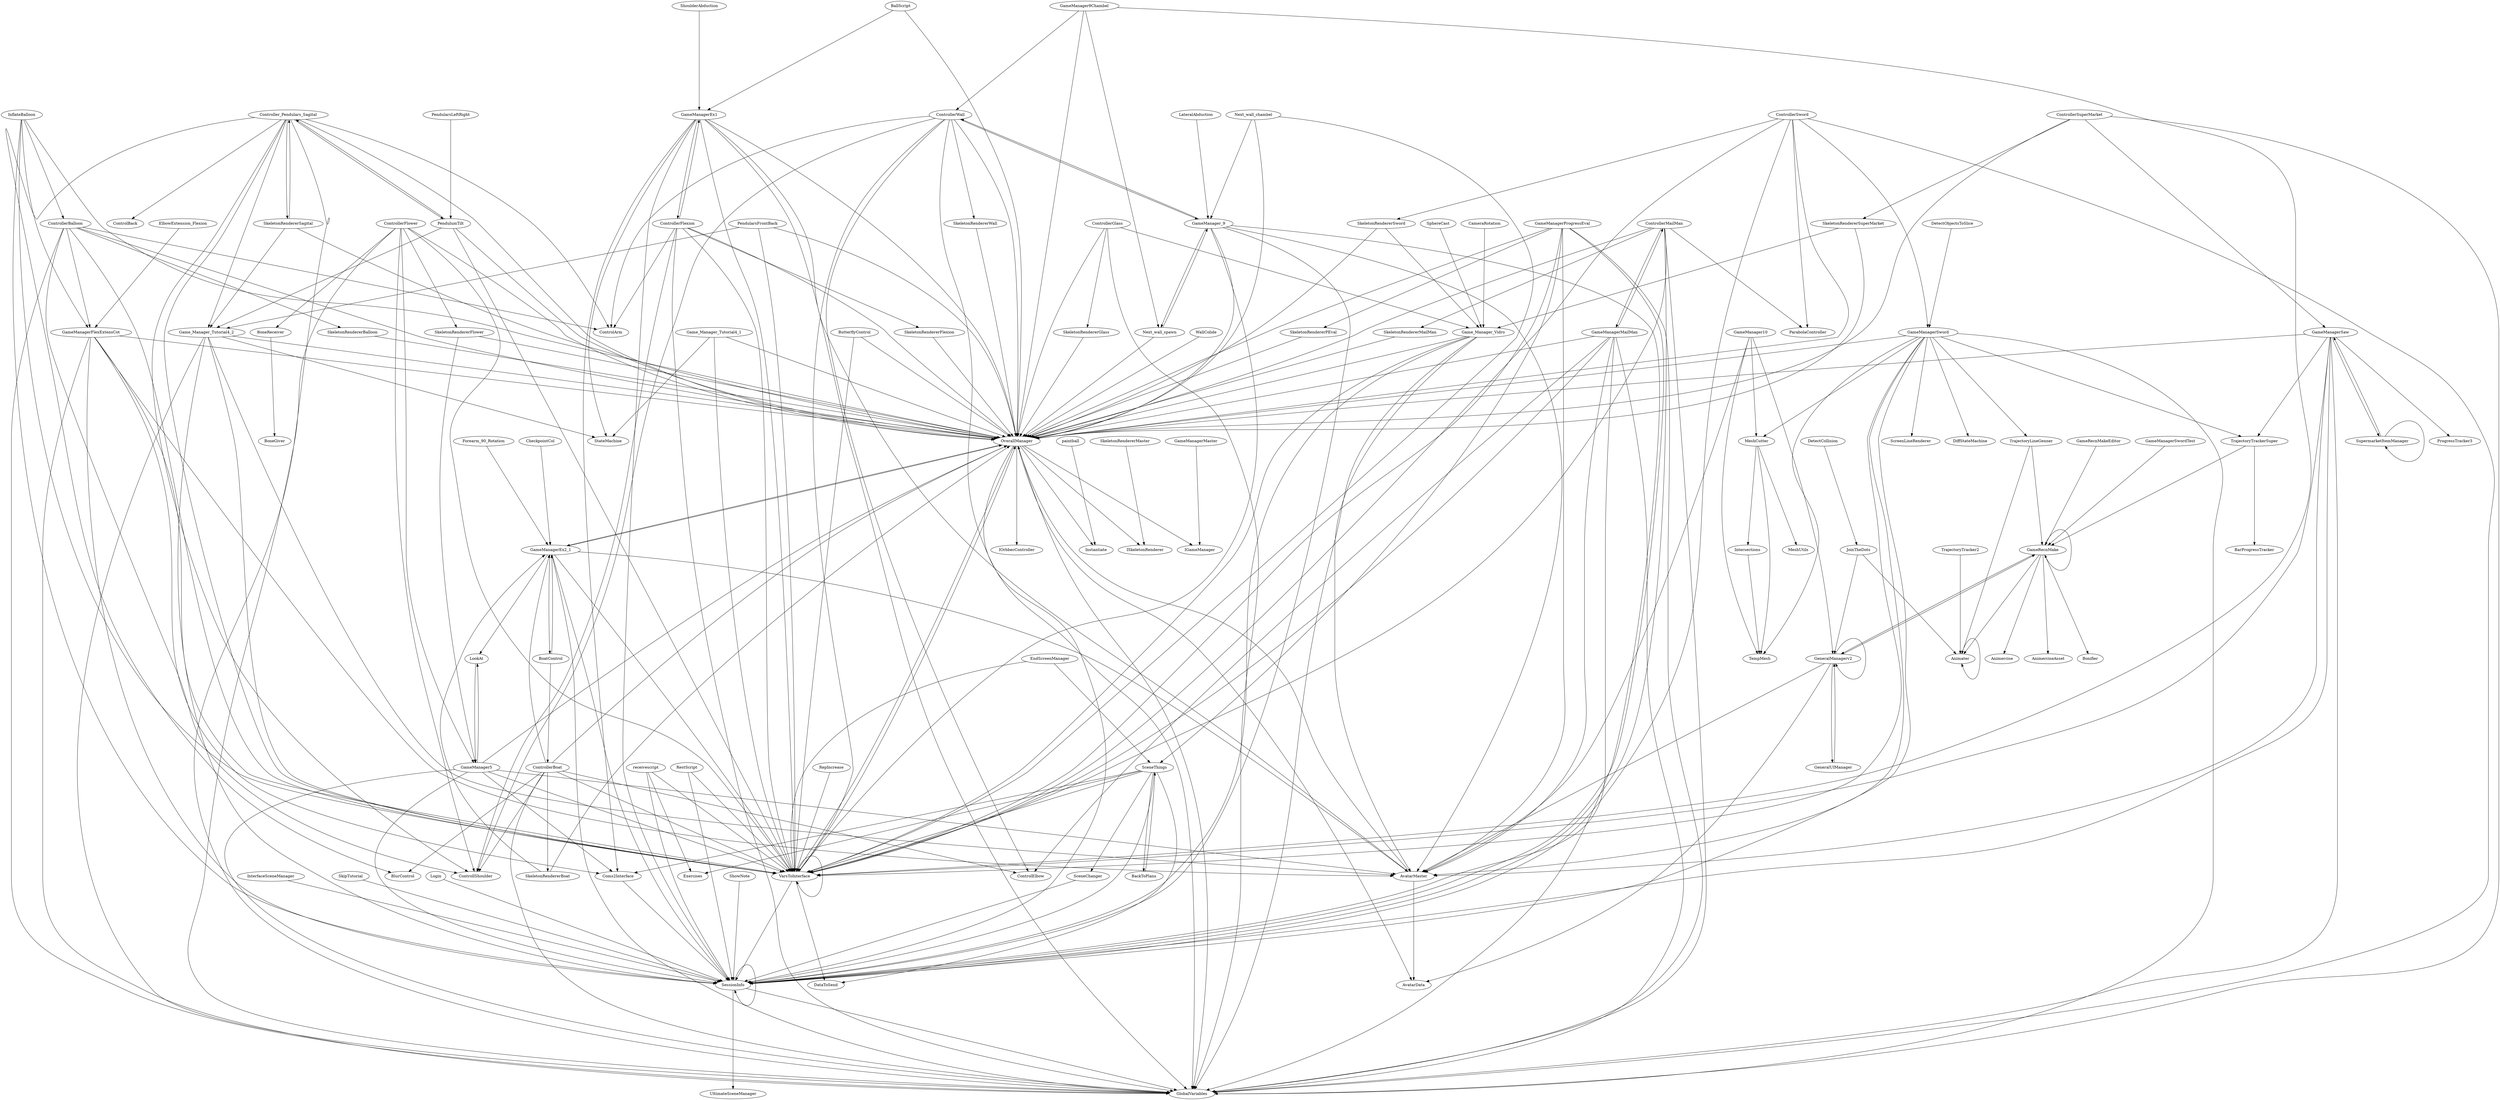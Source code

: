 digraph  {
	graph [nodesep=0.25,
		ranksep=5.0
	];
	GameManagerSaw -> SupermarketItemManager;
	GameManagerSaw -> OverallManager;
	GameManagerSaw -> ProgressTracker3;
	GameManagerSaw -> TrajectoryTrackerSuper;
	GameManagerSaw -> GlobalVariables;
	GameManagerSaw -> SessionInfo;
	GameManagerSaw -> AvatarMaster;
	GameManagerSaw -> VarsToInterface;
	PendularsFrontBack -> OverallManager;
	PendularsFrontBack -> Game_Manager_Tutorial4_2;
	PendularsFrontBack -> VarsToInterface;
	Coms2Interface -> SessionInfo;
	InflateBalloon -> GameManagerFlexExtensCot;
	InflateBalloon -> OverallManager;
	InflateBalloon -> ControllerBalloon;
	InflateBalloon -> SessionInfo;
	InflateBalloon -> VarsToInterface;
	ControllerBoat -> BlurControl;
	ControllerBoat -> SkeletonRendererBoat;
	ControllerBoat -> OverallManager;
	ControllerBoat -> ControllShoulder;
	ControllerBoat -> GlobalVariables;
	ControllerBoat -> ControlElbow;
	ControllerBoat -> VarsToInterface;
	ControllerBoat -> GameManagerEx2_1;
	GameManagerSword -> TempMesh;
	GameManagerSword -> MeshCutter;
	GameManagerSword -> OverallManager;
	GameManagerSword -> TrajectoryTrackerSuper;
	GameManagerSword -> ScreenLineRenderer;
	GameManagerSword -> GlobalVariables;
	GameManagerSword -> SessionInfo;
	GameManagerSword -> AvatarMaster;
	GameManagerSword -> VarsToInterface;
	GameManagerSword -> TrajectoryLineGenner;
	GameManagerSword -> DiffStateMachine;
	InterfaceSceneManager -> SessionInfo;
	SkeletonRendererSuperMarket -> OverallManager;
	SkeletonRendererSuperMarket -> Game_Manager_Vidro;
	Forearm_90_Rotation -> GameManagerEx2_1;
	GameManager_9 -> ControllerWall;
	GameManager_9 -> OverallManager;
	GameManager_9 -> GlobalVariables;
	GameManager_9 -> SessionInfo;
	GameManager_9 -> AvatarMaster;
	GameManager_9 -> VarsToInterface;
	GameManager_9 -> Next_wall_spawn;
	BoneReceiver -> BoneGiver;
	SceneThings -> Coms2Interface;
	SceneThings -> DataToSend;
	SceneThings -> BackToPlans;
	SceneThings -> SceneChanger;
	SceneThings -> SessionInfo;
	SceneThings -> VarsToInterface;
	SceneThings -> Exercises;
	BallScript -> GameManagerEx1;
	BallScript -> OverallManager;
	ControllerFlower -> BoneReceiver;
	ControllerFlower -> SkeletonRendererFlower;
	ControllerFlower -> OverallManager;
	ControllerFlower -> ControllShoulder;
	ControllerFlower -> GlobalVariables;
	ControllerFlower -> GameManager5;
	ControllerFlower -> VarsToInterface;
	SkeletonRendererFlexion -> OverallManager;
	ControllerMailMan -> OverallManager;
	ControllerMailMan -> GlobalVariables;
	ControllerMailMan -> SessionInfo;
	ControllerMailMan -> GameManagerMailMan;
	ControllerMailMan -> ParabolaController;
	ControllerMailMan -> VarsToInterface;
	ControllerMailMan -> SkeletonRendererMailMan;
	GameManagerEx1 -> Coms2Interface;
	GameManagerEx1 -> OverallManager;
	GameManagerEx1 -> GlobalVariables;
	GameManagerEx1 -> SessionInfo;
	GameManagerEx1 -> ControllerFlexion;
	GameManagerEx1 -> AvatarMaster;
	GameManagerEx1 -> VarsToInterface;
	GameManagerEx1 -> StateMachine;
	GeneralManagerv2 -> GeneralManagerv2;
	GeneralManagerv2 -> GeneralUIManager;
	GeneralManagerv2 -> GameRecnMake;
	GeneralManagerv2 -> AvatarData;
	GeneralManagerv2 -> AvatarMaster;
	PendulumTilt -> OverallManager;
	PendulumTilt -> Game_Manager_Tutorial4_2;
	PendulumTilt -> Controller_Pendulars_Sagital;
	PendulumTilt -> VarsToInterface;
	SphereCast -> Game_Manager_Vidro;
	BoatControl -> ControllerBoat;
	BoatControl -> GameManagerEx2_1;
	LookAt -> GameManager5;
	CheckpointCol -> GameManagerEx2_1;
	SkipTutorial -> SessionInfo;
	Animater -> Animater;
	SkeletonRendererBoat -> OverallManager;
	SkeletonRendererBoat -> GameManagerEx2_1;
	LateralAbduction -> GameManager_9;
	paintball -> Instantiate;
	GameManagerFlexExtensCot -> Coms2Interface;
	GameManagerFlexExtensCot -> OverallManager;
	GameManagerFlexExtensCot -> GlobalVariables;
	GameManagerFlexExtensCot -> SessionInfo;
	GameManagerFlexExtensCot -> AvatarMaster;
	GameManagerFlexExtensCot -> VarsToInterface;
	EndScreenManager -> SceneThings;
	EndScreenManager -> VarsToInterface;
	ControllerSword -> GameManagerSword;
	ControllerSword -> OverallManager;
	ControllerSword -> SkeletonRendererSword;
	ControllerSword -> GlobalVariables;
	ControllerSword -> SessionInfo;
	ControllerSword -> ParabolaController;
	ControllerSword -> VarsToInterface;
	SkeletonRendererFlower -> OverallManager;
	SkeletonRendererFlower -> GameManager5;
	ShowNote -> SessionInfo;
	MeshCutter -> TempMesh;
	MeshCutter -> Intersections;
	MeshCutter -> MeshUtils;
	Next_wall_chambel -> GameManager_9;
	Next_wall_chambel -> OverallManager;
	Next_wall_chambel -> VarsToInterface;
	ControllerWall -> GameManager_9;
	ControllerWall -> OverallManager;
	ControllerWall -> ControlArm;
	ControllerWall -> ControllShoulder;
	ControllerWall -> GlobalVariables;
	ControllerWall -> ControlElbow;
	ControllerWall -> VarsToInterface;
	ControllerWall -> SkeletonRendererWall;
	BackToPlans -> SceneThings;
	SupermarketItemManager -> GameManagerSaw;
	SupermarketItemManager -> SupermarketItemManager;
	OverallManager -> ISkeletonRenderer;
	OverallManager -> IGameManager;
	OverallManager -> GlobalVariables;
	OverallManager -> Instantiate;
	OverallManager -> SessionInfo;
	OverallManager -> AvatarData;
	OverallManager -> VarsToInterface;
	OverallManager -> GameManagerEx2_1;
	OverallManager -> IOrbbecController;
	PendularsLeftRight -> PendulumTilt;
	GeneralUIManager -> GeneralManagerv2;
	SkeletonRendererSword -> OverallManager;
	SkeletonRendererSword -> Game_Manager_Vidro;
	DetectObjectsToSlice -> GameManagerSword;
	Intersections -> TempMesh;
	Game_Manager_Tutorial4_2 -> OverallManager;
	Game_Manager_Tutorial4_2 -> GlobalVariables;
	Game_Manager_Tutorial4_2 -> SessionInfo;
	Game_Manager_Tutorial4_2 -> AvatarMaster;
	Game_Manager_Tutorial4_2 -> VarsToInterface;
	Game_Manager_Tutorial4_2 -> StateMachine;
	WallColide -> OverallManager;
	SkeletonRendererGlass -> OverallManager;
	TrajectoryTrackerSuper -> BarProgressTracker;
	TrajectoryTrackerSuper -> GameRecnMake;
	SkeletonRendererSagital -> OverallManager;
	SkeletonRendererSagital -> Game_Manager_Tutorial4_2;
	SkeletonRendererSagital -> Controller_Pendulars_Sagital;
	CameraRotation -> Game_Manager_Vidro;
	ShoulderAbduction -> GameManagerEx1;
	ControllerBalloon -> GameManagerFlexExtensCot;
	ControllerBalloon -> OverallManager;
	ControllerBalloon -> ControlArm;
	ControllerBalloon -> ControllShoulder;
	ControllerBalloon -> GlobalVariables;
	ControllerBalloon -> SkeletonRendererBalloon;
	ControllerBalloon -> VarsToInterface;
	GameRecnMake -> GeneralManagerv2;
	GameRecnMake -> Animater;
	GameRecnMake -> GameRecnMake;
	GameRecnMake -> Animercise;
	GameRecnMake -> AnimerciseAsset;
	GameRecnMake -> Bonifier;
	RestScript -> SessionInfo;
	RestScript -> VarsToInterface;
	GameManager5 -> Coms2Interface;
	GameManager5 -> LookAt;
	GameManager5 -> OverallManager;
	GameManager5 -> GlobalVariables;
	GameManager5 -> SessionInfo;
	GameManager5 -> AvatarMaster;
	GameManager5 -> VarsToInterface;
	Game_Manager_Vidro -> OverallManager;
	Game_Manager_Vidro -> GlobalVariables;
	Game_Manager_Vidro -> SessionInfo;
	Game_Manager_Vidro -> AvatarMaster;
	Game_Manager_Vidro -> VarsToInterface;
	SceneChanger -> SessionInfo;
	GameManagerProgressEval -> SceneThings;
	GameManagerProgressEval -> OverallManager;
	GameManagerProgressEval -> GlobalVariables;
	GameManagerProgressEval -> SessionInfo;
	GameManagerProgressEval -> AvatarMaster;
	GameManagerProgressEval -> VarsToInterface;
	GameManagerProgressEval -> SkeletonRendererPEval;
	SessionInfo -> GlobalVariables;
	SessionInfo -> SessionInfo;
	SessionInfo -> UltimateSceneManager;
	ElbowExtension_Flexion -> GameManagerFlexExtensCot;
	ControllerFlexion -> SkeletonRendererFlexion;
	ControllerFlexion -> GameManagerEx1;
	ControllerFlexion -> OverallManager;
	ControllerFlexion -> ControlArm;
	ControllerFlexion -> ControllShoulder;
	ControllerFlexion -> GlobalVariables;
	ControllerFlexion -> VarsToInterface;
	GameManagerMailMan -> ControllerMailMan;
	GameManagerMailMan -> OverallManager;
	GameManagerMailMan -> GlobalVariables;
	GameManagerMailMan -> SessionInfo;
	GameManagerMailMan -> ControlElbow;
	GameManagerMailMan -> AvatarMaster;
	GameManagerMailMan -> VarsToInterface;
	receivescript -> SessionInfo;
	receivescript -> VarsToInterface;
	receivescript -> Exercises;
	AvatarMaster -> OverallManager;
	AvatarMaster -> AvatarData;
	RepIncrease -> VarsToInterface;
	JoinTheDots -> GeneralManagerv2;
	JoinTheDots -> Animater;
	ButterflyControl -> OverallManager;
	ButterflyControl -> VarsToInterface;
	Controller_Pendulars_Sagital -> BlurControl;
	Controller_Pendulars_Sagital -> PendulumTilt;
	Controller_Pendulars_Sagital -> OverallManager;
	Controller_Pendulars_Sagital -> ControlArm;
	Controller_Pendulars_Sagital -> Game_Manager_Tutorial4_2;
	Controller_Pendulars_Sagital -> ControllShoulder;
	Controller_Pendulars_Sagital -> GlobalVariables;
	Controller_Pendulars_Sagital -> SkeletonRendererSagital;
	Controller_Pendulars_Sagital -> ControlBack;
	Controller_Pendulars_Sagital -> VarsToInterface;
	Game_Manager_Tutorial4_1 -> OverallManager;
	Game_Manager_Tutorial4_1 -> VarsToInterface;
	Game_Manager_Tutorial4_1 -> StateMachine;
	GameManager10 -> TempMesh;
	GameManager10 -> GeneralManagerv2;
	GameManager10 -> MeshCutter;
	GameManager10 -> AvatarMaster;
	SkeletonRendererBalloon -> OverallManager;
	Login -> SessionInfo;
	VarsToInterface -> DataToSend;
	VarsToInterface -> OverallManager;
	VarsToInterface -> SessionInfo;
	VarsToInterface -> VarsToInterface;
	GameManager9Chambel -> ControllerWall;
	GameManager9Chambel -> OverallManager;
	GameManager9Chambel -> VarsToInterface;
	GameManager9Chambel -> Next_wall_spawn;
	SkeletonRendererPEval -> OverallManager;
	GameManagerEx2_1 -> BoatControl;
	GameManagerEx2_1 -> LookAt;
	GameManagerEx2_1 -> OverallManager;
	GameManagerEx2_1 -> GlobalVariables;
	GameManagerEx2_1 -> SessionInfo;
	GameManagerEx2_1 -> AvatarMaster;
	GameManagerEx2_1 -> VarsToInterface;
	SkeletonRendererMaster -> ISkeletonRenderer;
	ControllerGlass -> OverallManager;
	ControllerGlass -> SkeletonRendererGlass;
	ControllerGlass -> GlobalVariables;
	ControllerGlass -> Game_Manager_Vidro;
	ControllerSuperMarket -> GameManagerSaw;
	ControllerSuperMarket -> SkeletonRendererSuperMarket;
	ControllerSuperMarket -> OverallManager;
	ControllerSuperMarket -> GlobalVariables;
	Next_wall_spawn -> GameManager_9;
	Next_wall_spawn -> OverallManager;
	SkeletonRendererMailMan -> OverallManager;
	TrajectoryLineGenner -> Animater;
	TrajectoryLineGenner -> GameRecnMake;
	SkeletonRendererWall -> OverallManager;
	GameManagerMaster -> IGameManager;
	TrajectoryTracker2 -> Animater;
	GameManagerSwordTest -> GameRecnMake;
	GameRecnMakeEditor -> GameRecnMake;
	DetectCollision -> JoinTheDots;
}
